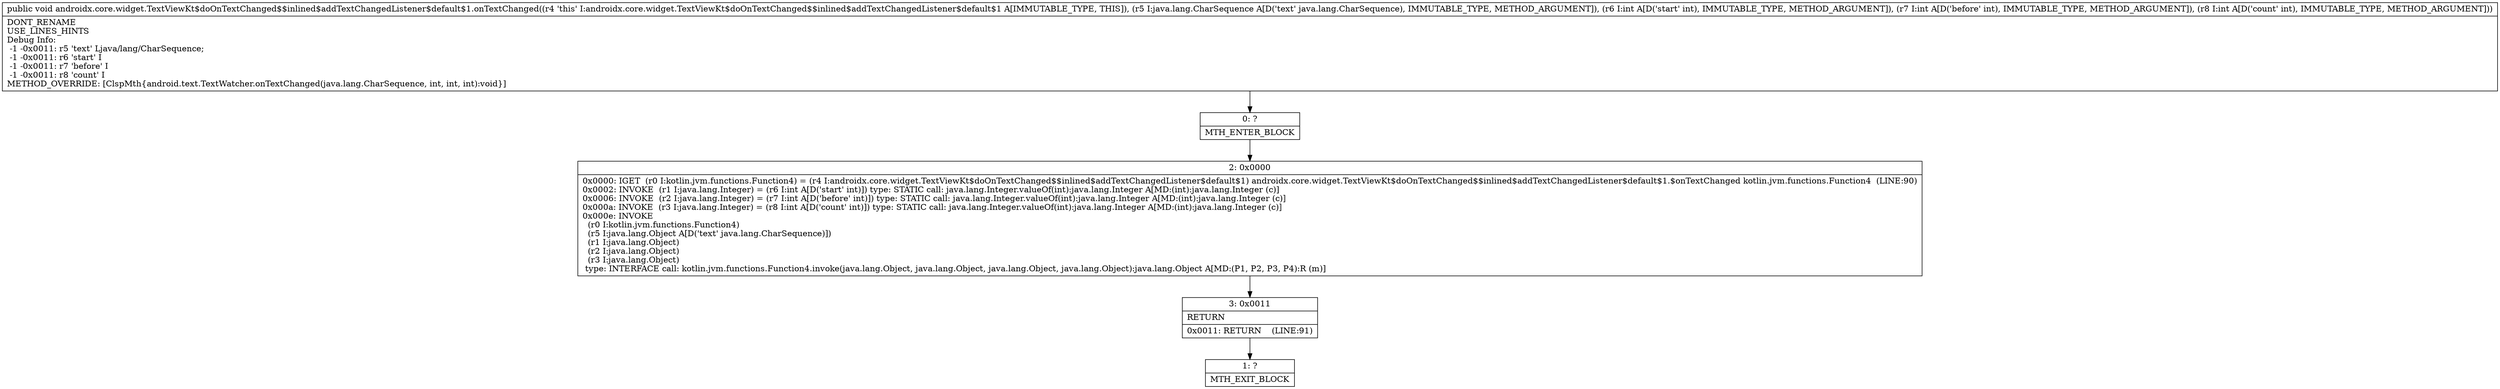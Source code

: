 digraph "CFG forandroidx.core.widget.TextViewKt$doOnTextChanged$$inlined$addTextChangedListener$default$1.onTextChanged(Ljava\/lang\/CharSequence;III)V" {
Node_0 [shape=record,label="{0\:\ ?|MTH_ENTER_BLOCK\l}"];
Node_2 [shape=record,label="{2\:\ 0x0000|0x0000: IGET  (r0 I:kotlin.jvm.functions.Function4) = (r4 I:androidx.core.widget.TextViewKt$doOnTextChanged$$inlined$addTextChangedListener$default$1) androidx.core.widget.TextViewKt$doOnTextChanged$$inlined$addTextChangedListener$default$1.$onTextChanged kotlin.jvm.functions.Function4  (LINE:90)\l0x0002: INVOKE  (r1 I:java.lang.Integer) = (r6 I:int A[D('start' int)]) type: STATIC call: java.lang.Integer.valueOf(int):java.lang.Integer A[MD:(int):java.lang.Integer (c)]\l0x0006: INVOKE  (r2 I:java.lang.Integer) = (r7 I:int A[D('before' int)]) type: STATIC call: java.lang.Integer.valueOf(int):java.lang.Integer A[MD:(int):java.lang.Integer (c)]\l0x000a: INVOKE  (r3 I:java.lang.Integer) = (r8 I:int A[D('count' int)]) type: STATIC call: java.lang.Integer.valueOf(int):java.lang.Integer A[MD:(int):java.lang.Integer (c)]\l0x000e: INVOKE  \l  (r0 I:kotlin.jvm.functions.Function4)\l  (r5 I:java.lang.Object A[D('text' java.lang.CharSequence)])\l  (r1 I:java.lang.Object)\l  (r2 I:java.lang.Object)\l  (r3 I:java.lang.Object)\l type: INTERFACE call: kotlin.jvm.functions.Function4.invoke(java.lang.Object, java.lang.Object, java.lang.Object, java.lang.Object):java.lang.Object A[MD:(P1, P2, P3, P4):R (m)]\l}"];
Node_3 [shape=record,label="{3\:\ 0x0011|RETURN\l|0x0011: RETURN    (LINE:91)\l}"];
Node_1 [shape=record,label="{1\:\ ?|MTH_EXIT_BLOCK\l}"];
MethodNode[shape=record,label="{public void androidx.core.widget.TextViewKt$doOnTextChanged$$inlined$addTextChangedListener$default$1.onTextChanged((r4 'this' I:androidx.core.widget.TextViewKt$doOnTextChanged$$inlined$addTextChangedListener$default$1 A[IMMUTABLE_TYPE, THIS]), (r5 I:java.lang.CharSequence A[D('text' java.lang.CharSequence), IMMUTABLE_TYPE, METHOD_ARGUMENT]), (r6 I:int A[D('start' int), IMMUTABLE_TYPE, METHOD_ARGUMENT]), (r7 I:int A[D('before' int), IMMUTABLE_TYPE, METHOD_ARGUMENT]), (r8 I:int A[D('count' int), IMMUTABLE_TYPE, METHOD_ARGUMENT]))  | DONT_RENAME\lUSE_LINES_HINTS\lDebug Info:\l  \-1 \-0x0011: r5 'text' Ljava\/lang\/CharSequence;\l  \-1 \-0x0011: r6 'start' I\l  \-1 \-0x0011: r7 'before' I\l  \-1 \-0x0011: r8 'count' I\lMETHOD_OVERRIDE: [ClspMth\{android.text.TextWatcher.onTextChanged(java.lang.CharSequence, int, int, int):void\}]\l}"];
MethodNode -> Node_0;Node_0 -> Node_2;
Node_2 -> Node_3;
Node_3 -> Node_1;
}

